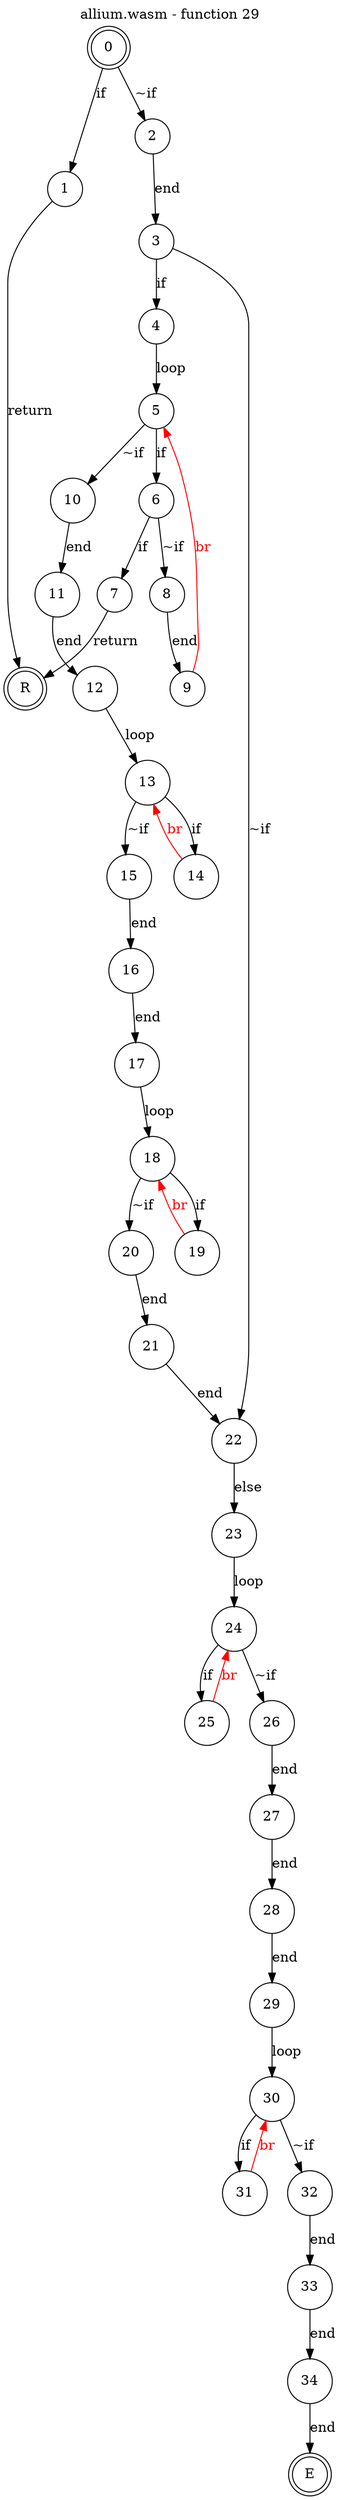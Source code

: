 digraph finite_state_machine {
    label = "allium.wasm - function 29"
    labelloc =  t
    labelfontsize = 16
    labelfontcolor = black
    labelfontname = "Helvetica"
    node [shape = doublecircle]; 0 E R ;
    node [shape = circle];
    0 -> 1[label="if"];
    0 -> 2[label="~if"];
    1 -> R[label="return"];
    2 -> 3[label="end"];
    3 -> 4[label="if"];
    3 -> 22[label="~if"];
    4 -> 5[label="loop"];
    5 -> 6[label="if"];
    5 -> 10[label="~if"];
    6 -> 7[label="if"];
    6 -> 8[label="~if"];
    7 -> R[label="return"];
    8 -> 9[label="end"];
    9 -> 5[color="red" fontcolor="red" label="br"];
    10 -> 11[label="end"];
    11 -> 12[label="end"];
    12 -> 13[label="loop"];
    13 -> 14[label="if"];
    13 -> 15[label="~if"];
    14 -> 13[color="red" fontcolor="red" label="br"];
    15 -> 16[label="end"];
    16 -> 17[label="end"];
    17 -> 18[label="loop"];
    18 -> 19[label="if"];
    18 -> 20[label="~if"];
    19 -> 18[color="red" fontcolor="red" label="br"];
    20 -> 21[label="end"];
    21 -> 22[label="end"];
    22 -> 23[label="else"];
    23 -> 24[label="loop"];
    24 -> 25[label="if"];
    24 -> 26[label="~if"];
    25 -> 24[color="red" fontcolor="red" label="br"];
    26 -> 27[label="end"];
    27 -> 28[label="end"];
    28 -> 29[label="end"];
    29 -> 30[label="loop"];
    30 -> 31[label="if"];
    30 -> 32[label="~if"];
    31 -> 30[color="red" fontcolor="red" label="br"];
    32 -> 33[label="end"];
    33 -> 34[label="end"];
    34 -> E[label="end"];
}
